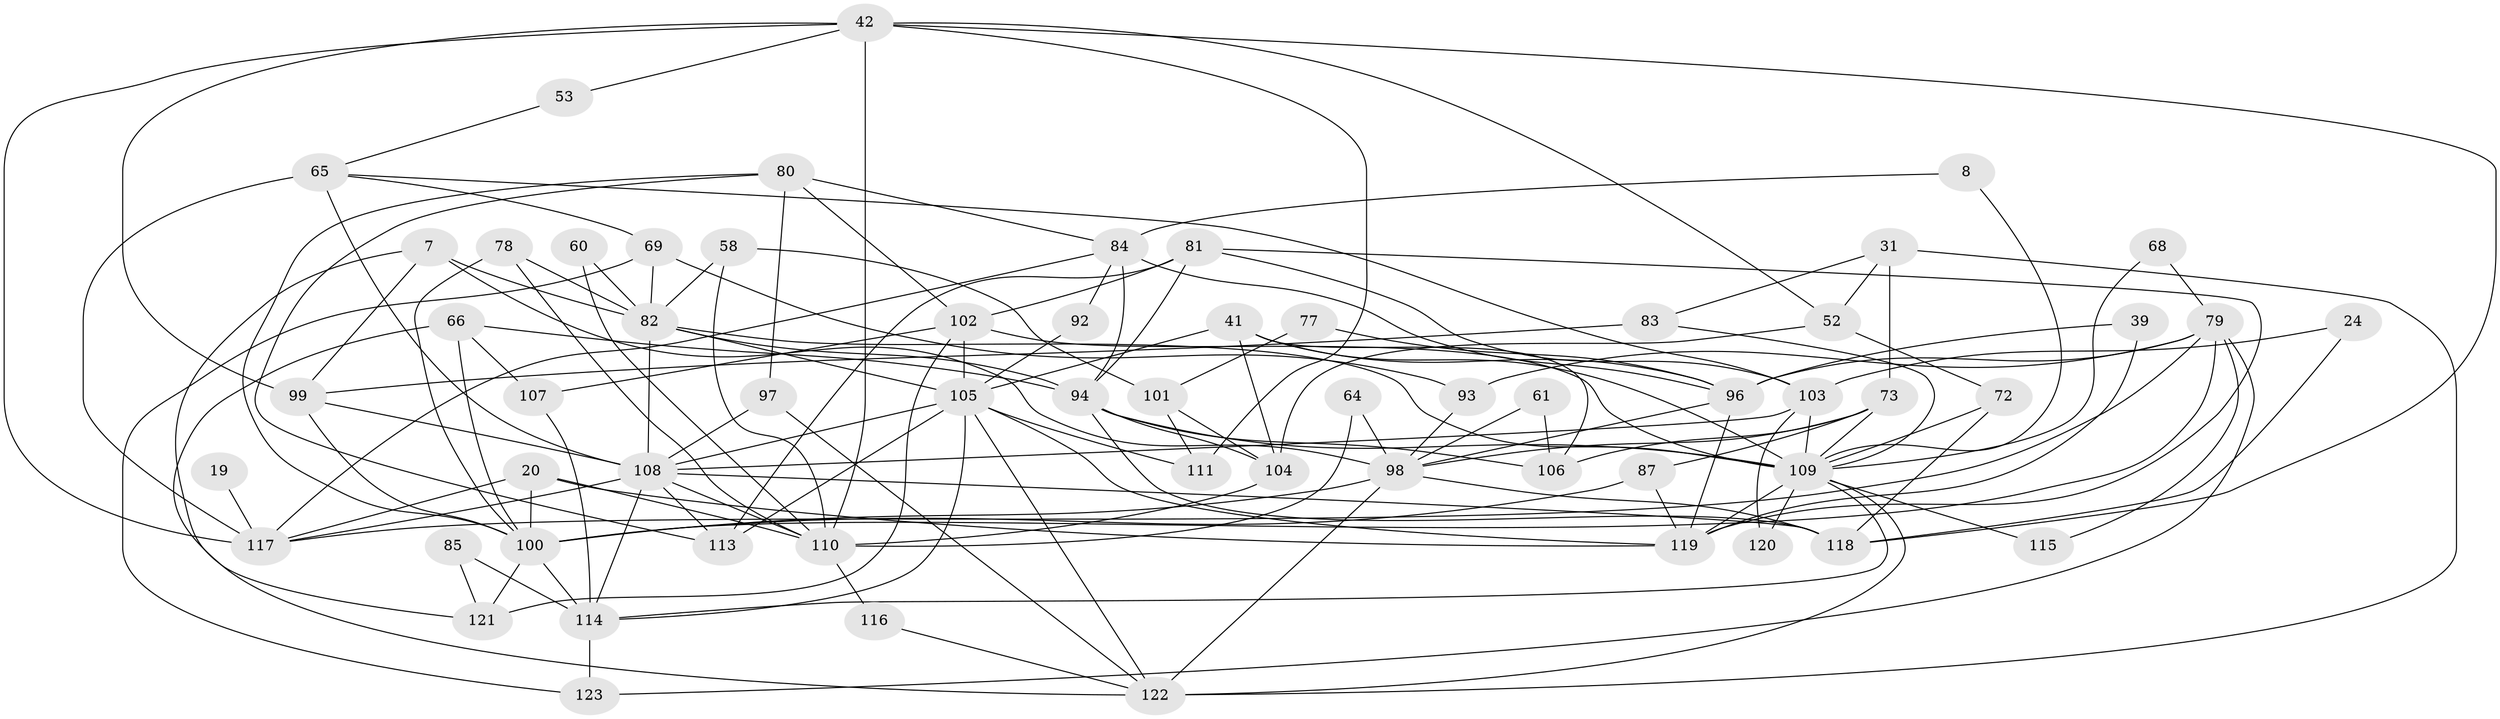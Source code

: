 // original degree distribution, {3: 0.25203252032520324, 5: 0.25203252032520324, 2: 0.17886178861788618, 7: 0.032520325203252036, 6: 0.08130081300813008, 4: 0.17886178861788618, 8: 0.024390243902439025}
// Generated by graph-tools (version 1.1) at 2025/53/03/04/25 21:53:49]
// undirected, 61 vertices, 144 edges
graph export_dot {
graph [start="1"]
  node [color=gray90,style=filled];
  7 [super="+4"];
  8;
  19;
  20;
  24;
  31;
  39;
  41;
  42;
  52 [super="+15"];
  53;
  58;
  60;
  61;
  64;
  65 [super="+57"];
  66;
  68;
  69;
  72;
  73;
  77;
  78;
  79 [super="+23"];
  80 [super="+46"];
  81 [super="+40"];
  82 [super="+34+59"];
  83 [super="+45"];
  84;
  85;
  87;
  92;
  93;
  94 [super="+10+29"];
  96 [super="+50+25"];
  97;
  98 [super="+33+36"];
  99 [super="+55"];
  100 [super="+6+54+75"];
  101 [super="+30"];
  102 [super="+74+44+76"];
  103 [super="+22+48"];
  104;
  105 [super="+91+95+56"];
  106;
  107 [super="+70"];
  108 [super="+32+43"];
  109 [super="+17+71+86"];
  110 [super="+37"];
  111;
  113 [super="+12"];
  114 [super="+90"];
  115;
  116;
  117 [super="+51"];
  118 [super="+89+112"];
  119 [super="+67"];
  120;
  121;
  122 [super="+26"];
  123;
  7 -- 98 [weight=2];
  7 -- 121;
  7 -- 82 [weight=3];
  7 -- 99;
  8 -- 84;
  8 -- 109;
  19 -- 117 [weight=2];
  20 -- 110;
  20 -- 117;
  20 -- 119;
  20 -- 100;
  24 -- 118;
  24 -- 103;
  31 -- 122 [weight=2];
  31 -- 73;
  31 -- 83;
  31 -- 52;
  39 -- 119;
  39 -- 96;
  41 -- 104;
  41 -- 106;
  41 -- 109;
  41 -- 96;
  41 -- 105;
  42 -- 99;
  42 -- 52;
  42 -- 53;
  42 -- 111;
  42 -- 118;
  42 -- 117;
  42 -- 110 [weight=2];
  52 -- 72;
  52 -- 104;
  53 -- 65;
  58 -- 101;
  58 -- 82;
  58 -- 110;
  60 -- 110;
  60 -- 82;
  61 -- 98;
  61 -- 106;
  64 -- 98 [weight=2];
  64 -- 110;
  65 -- 117 [weight=3];
  65 -- 69;
  65 -- 108;
  65 -- 103;
  66 -- 100;
  66 -- 107 [weight=2];
  66 -- 122;
  66 -- 94;
  68 -- 79;
  68 -- 109;
  69 -- 93;
  69 -- 123;
  69 -- 82;
  72 -- 118 [weight=3];
  72 -- 109 [weight=2];
  73 -- 106;
  73 -- 87;
  73 -- 98;
  73 -- 109;
  77 -- 101;
  77 -- 96;
  78 -- 110;
  78 -- 82;
  78 -- 100;
  79 -- 93;
  79 -- 117 [weight=2];
  79 -- 96;
  79 -- 115;
  79 -- 123;
  79 -- 100;
  80 -- 84;
  80 -- 113;
  80 -- 97;
  80 -- 102;
  80 -- 100;
  81 -- 103;
  81 -- 94;
  81 -- 113;
  81 -- 119;
  81 -- 102;
  82 -- 109 [weight=2];
  82 -- 108 [weight=3];
  82 -- 94;
  82 -- 105;
  83 -- 99 [weight=2];
  83 -- 109;
  84 -- 94 [weight=2];
  84 -- 92;
  84 -- 117;
  84 -- 96;
  85 -- 121;
  85 -- 114;
  87 -- 119;
  87 -- 100;
  92 -- 105;
  93 -- 98;
  94 -- 106;
  94 -- 118 [weight=2];
  94 -- 104;
  94 -- 109 [weight=2];
  96 -- 98;
  96 -- 119;
  97 -- 122;
  97 -- 108;
  98 -- 122 [weight=2];
  98 -- 118;
  98 -- 100;
  99 -- 108 [weight=2];
  99 -- 100;
  100 -- 121;
  100 -- 114 [weight=3];
  101 -- 104;
  101 -- 111;
  102 -- 109 [weight=4];
  102 -- 107;
  102 -- 121;
  102 -- 105 [weight=3];
  103 -- 108 [weight=3];
  103 -- 120;
  103 -- 109;
  104 -- 110;
  105 -- 111;
  105 -- 122 [weight=2];
  105 -- 108;
  105 -- 113 [weight=2];
  105 -- 114;
  105 -- 119;
  107 -- 114;
  108 -- 110 [weight=2];
  108 -- 114 [weight=2];
  108 -- 117;
  108 -- 113 [weight=2];
  108 -- 118;
  109 -- 122;
  109 -- 115;
  109 -- 119 [weight=3];
  109 -- 120;
  109 -- 114;
  110 -- 116;
  114 -- 123;
  116 -- 122;
}
